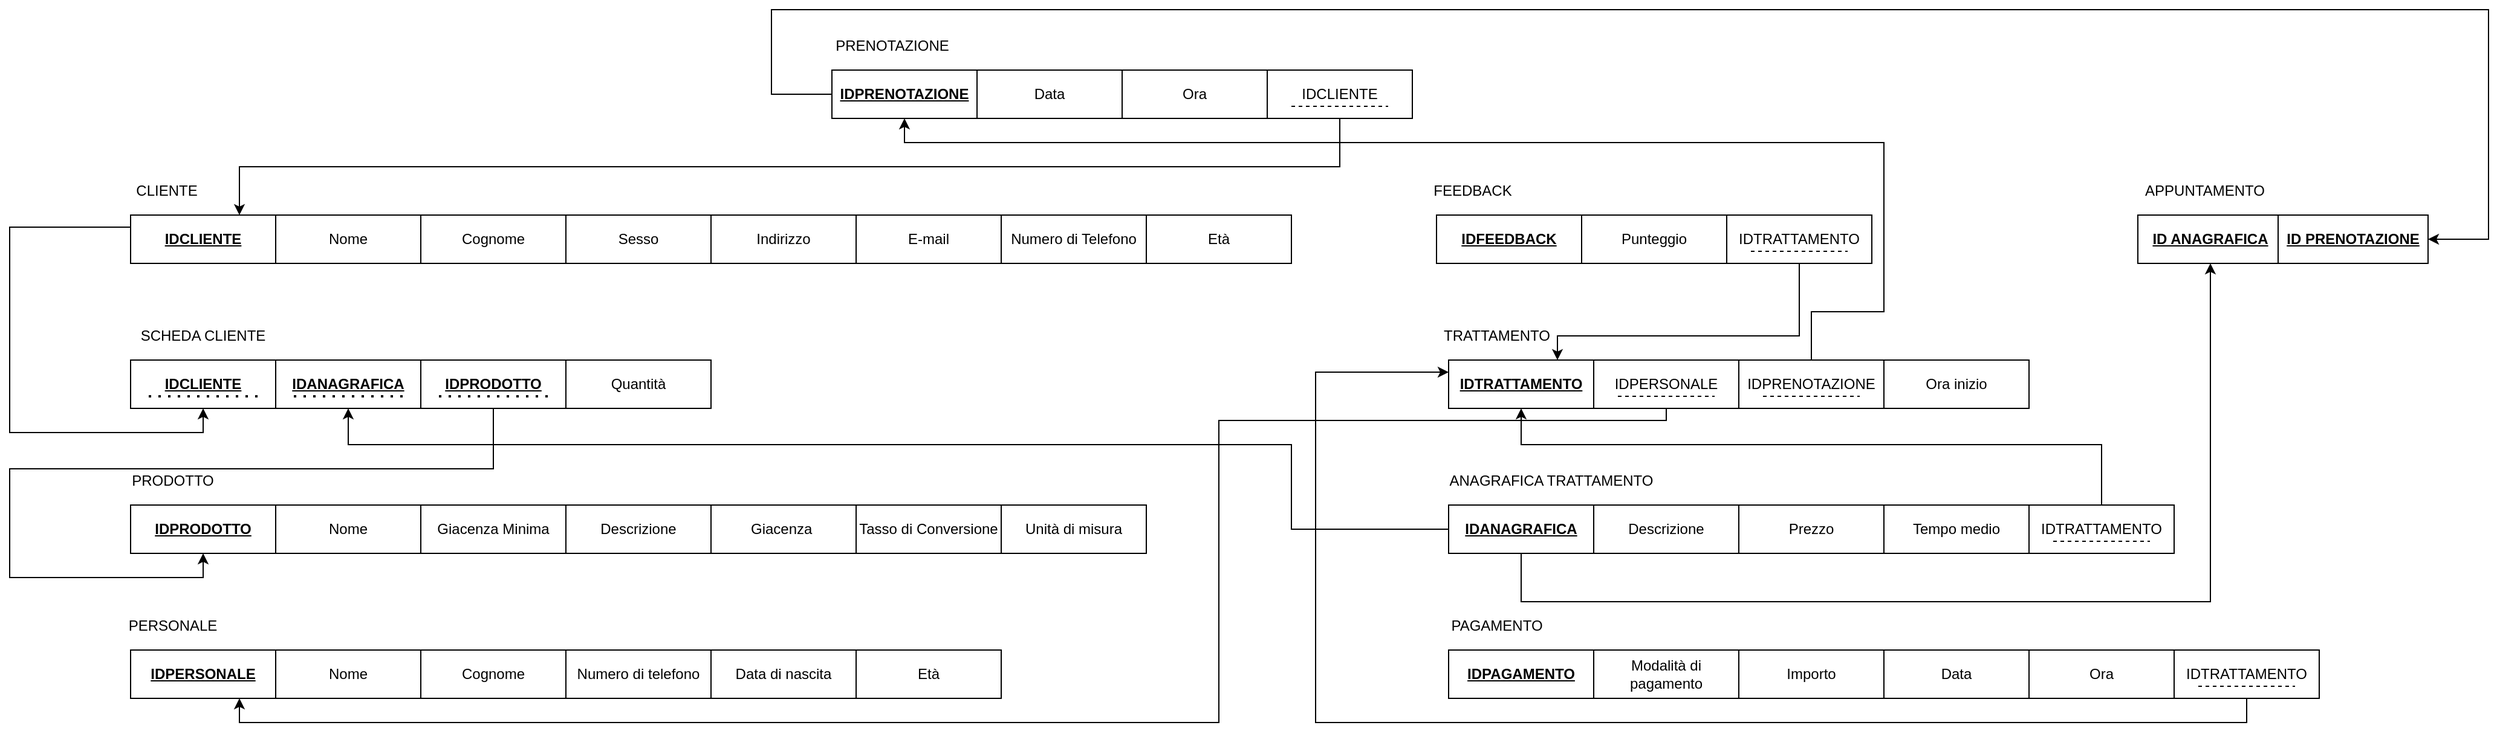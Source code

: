 <mxfile version="13.9.9" type="device"><diagram id="otm5kl1zkYSk6p9YSctr" name="Pagina-1"><mxGraphModel dx="1865" dy="1768" grid="1" gridSize="10" guides="1" tooltips="1" connect="1" arrows="1" fold="1" page="1" pageScale="1" pageWidth="827" pageHeight="1169" math="0" shadow="0"><root><mxCell id="0"/><mxCell id="1" parent="0"/><mxCell id="lD5o59Rpc5ldpFVqjvcu-1" value="&lt;u&gt;&lt;b&gt;IDCLIENTE&lt;/b&gt;&lt;/u&gt;" style="rounded=0;whiteSpace=wrap;html=1;" parent="1" vertex="1"><mxGeometry x="80" y="160" width="120" height="40" as="geometry"/></mxCell><mxCell id="lD5o59Rpc5ldpFVqjvcu-2" value="Nome" style="rounded=0;whiteSpace=wrap;html=1;" parent="1" vertex="1"><mxGeometry x="200" y="160" width="120" height="40" as="geometry"/></mxCell><mxCell id="lD5o59Rpc5ldpFVqjvcu-3" value="Cognome" style="rounded=0;whiteSpace=wrap;html=1;" parent="1" vertex="1"><mxGeometry x="320" y="160" width="120" height="40" as="geometry"/></mxCell><mxCell id="lD5o59Rpc5ldpFVqjvcu-4" value="Sesso" style="rounded=0;whiteSpace=wrap;html=1;" parent="1" vertex="1"><mxGeometry x="440" y="160" width="120" height="40" as="geometry"/></mxCell><mxCell id="lD5o59Rpc5ldpFVqjvcu-5" value="&lt;b&gt;&lt;u&gt;IDCLIENTE&lt;/u&gt;&lt;/b&gt;" style="rounded=0;whiteSpace=wrap;html=1;" parent="1" vertex="1"><mxGeometry x="80" y="280" width="120" height="40" as="geometry"/></mxCell><mxCell id="lD5o59Rpc5ldpFVqjvcu-6" value="&lt;b&gt;&lt;u&gt;IDANAGRAFICA&lt;/u&gt;&lt;/b&gt;" style="rounded=0;whiteSpace=wrap;html=1;" parent="1" vertex="1"><mxGeometry x="200" y="280" width="120" height="40" as="geometry"/></mxCell><mxCell id="lD5o59Rpc5ldpFVqjvcu-7" value="&lt;u&gt;&lt;b&gt;IDPRODOTTO&lt;/b&gt;&lt;/u&gt;" style="rounded=0;whiteSpace=wrap;html=1;" parent="1" vertex="1"><mxGeometry x="320" y="280" width="120" height="40" as="geometry"/></mxCell><mxCell id="lD5o59Rpc5ldpFVqjvcu-8" value="Quantità" style="rounded=0;whiteSpace=wrap;html=1;" parent="1" vertex="1"><mxGeometry x="440" y="280" width="120" height="40" as="geometry"/></mxCell><mxCell id="lD5o59Rpc5ldpFVqjvcu-9" value="&lt;b&gt;&lt;u&gt;IDPRODOTTO&lt;/u&gt;&lt;/b&gt;" style="rounded=0;whiteSpace=wrap;html=1;" parent="1" vertex="1"><mxGeometry x="80" y="400" width="120" height="40" as="geometry"/></mxCell><mxCell id="lD5o59Rpc5ldpFVqjvcu-10" value="Nome" style="rounded=0;whiteSpace=wrap;html=1;" parent="1" vertex="1"><mxGeometry x="200" y="400" width="120" height="40" as="geometry"/></mxCell><mxCell id="lD5o59Rpc5ldpFVqjvcu-11" value="Giacenza Minima" style="rounded=0;whiteSpace=wrap;html=1;" parent="1" vertex="1"><mxGeometry x="320" y="400" width="120" height="40" as="geometry"/></mxCell><mxCell id="lD5o59Rpc5ldpFVqjvcu-12" value="Descrizione" style="rounded=0;whiteSpace=wrap;html=1;" parent="1" vertex="1"><mxGeometry x="440" y="400" width="120" height="40" as="geometry"/></mxCell><mxCell id="lD5o59Rpc5ldpFVqjvcu-25" value="&lt;b&gt;&lt;u&gt;IDPERSONALE&lt;/u&gt;&lt;/b&gt;" style="rounded=0;whiteSpace=wrap;html=1;" parent="1" vertex="1"><mxGeometry x="80" y="520" width="120" height="40" as="geometry"/></mxCell><mxCell id="lD5o59Rpc5ldpFVqjvcu-26" value="Nome" style="rounded=0;whiteSpace=wrap;html=1;" parent="1" vertex="1"><mxGeometry x="200" y="520" width="120" height="40" as="geometry"/></mxCell><mxCell id="lD5o59Rpc5ldpFVqjvcu-27" value="Cognome" style="rounded=0;whiteSpace=wrap;html=1;" parent="1" vertex="1"><mxGeometry x="320" y="520" width="120" height="40" as="geometry"/></mxCell><mxCell id="lD5o59Rpc5ldpFVqjvcu-28" value="Numero di telefono" style="rounded=0;whiteSpace=wrap;html=1;" parent="1" vertex="1"><mxGeometry x="440" y="520" width="120" height="40" as="geometry"/></mxCell><mxCell id="lD5o59Rpc5ldpFVqjvcu-29" value="&lt;b&gt;&lt;u&gt;IDTRATTAMENTO&lt;/u&gt;&lt;/b&gt;" style="rounded=0;whiteSpace=wrap;html=1;" parent="1" vertex="1"><mxGeometry x="1170" y="280" width="120" height="40" as="geometry"/></mxCell><mxCell id="G5dLdRmxOWdn9VLJEOxQ-10" style="edgeStyle=orthogonalEdgeStyle;rounded=0;orthogonalLoop=1;jettySize=auto;html=1;entryX=0.75;entryY=1;entryDx=0;entryDy=0;exitX=0.5;exitY=1;exitDx=0;exitDy=0;" parent="1" source="lD5o59Rpc5ldpFVqjvcu-30" target="lD5o59Rpc5ldpFVqjvcu-25" edge="1"><mxGeometry relative="1" as="geometry"><mxPoint x="1350" y="320" as="sourcePoint"/><Array as="points"><mxPoint x="1350" y="330"/><mxPoint x="980" y="330"/><mxPoint x="980" y="580"/><mxPoint x="170" y="580"/></Array></mxGeometry></mxCell><mxCell id="lD5o59Rpc5ldpFVqjvcu-30" value="IDPERSONALE" style="rounded=0;whiteSpace=wrap;html=1;" parent="1" vertex="1"><mxGeometry x="1290" y="280" width="120" height="40" as="geometry"/></mxCell><mxCell id="G5dLdRmxOWdn9VLJEOxQ-13" style="edgeStyle=orthogonalEdgeStyle;rounded=0;orthogonalLoop=1;jettySize=auto;html=1;entryX=0.5;entryY=1;entryDx=0;entryDy=0;exitX=0.5;exitY=0;exitDx=0;exitDy=0;exitPerimeter=0;" parent="1" source="lD5o59Rpc5ldpFVqjvcu-32" target="lD5o59Rpc5ldpFVqjvcu-46" edge="1"><mxGeometry relative="1" as="geometry"><Array as="points"><mxPoint x="1470" y="240"/><mxPoint x="1530" y="240"/><mxPoint x="1530" y="100"/><mxPoint x="720" y="100"/></Array></mxGeometry></mxCell><mxCell id="lD5o59Rpc5ldpFVqjvcu-32" value="IDPRENOTAZIONE" style="rounded=0;whiteSpace=wrap;html=1;" parent="1" vertex="1"><mxGeometry x="1410" y="280" width="120" height="40" as="geometry"/></mxCell><mxCell id="lD5o59Rpc5ldpFVqjvcu-33" value="&lt;b&gt;&lt;u&gt;IDANAGRAFICA&lt;/u&gt;&lt;/b&gt;" style="rounded=0;whiteSpace=wrap;html=1;" parent="1" vertex="1"><mxGeometry x="1170" y="400" width="120" height="40" as="geometry"/></mxCell><mxCell id="lD5o59Rpc5ldpFVqjvcu-34" value="Descrizione" style="rounded=0;whiteSpace=wrap;html=1;" parent="1" vertex="1"><mxGeometry x="1290" y="400" width="120" height="40" as="geometry"/></mxCell><mxCell id="lD5o59Rpc5ldpFVqjvcu-35" value="Prezzo" style="rounded=0;whiteSpace=wrap;html=1;" parent="1" vertex="1"><mxGeometry x="1410" y="400" width="120" height="40" as="geometry"/></mxCell><mxCell id="lD5o59Rpc5ldpFVqjvcu-36" value="Tempo medio" style="rounded=0;whiteSpace=wrap;html=1;" parent="1" vertex="1"><mxGeometry x="1530" y="400" width="120" height="40" as="geometry"/></mxCell><mxCell id="lD5o59Rpc5ldpFVqjvcu-37" value="CLIENTE" style="text;html=1;strokeColor=none;fillColor=none;align=center;verticalAlign=middle;whiteSpace=wrap;rounded=0;" parent="1" vertex="1"><mxGeometry x="90" y="130" width="40" height="20" as="geometry"/></mxCell><mxCell id="lD5o59Rpc5ldpFVqjvcu-38" value="SCHEDA CLIENTE" style="text;html=1;strokeColor=none;fillColor=none;align=center;verticalAlign=middle;whiteSpace=wrap;rounded=0;" parent="1" vertex="1"><mxGeometry x="80" y="250" width="120" height="20" as="geometry"/></mxCell><mxCell id="lD5o59Rpc5ldpFVqjvcu-39" value="PRODOTTO" style="text;html=1;strokeColor=none;fillColor=none;align=center;verticalAlign=middle;whiteSpace=wrap;rounded=0;" parent="1" vertex="1"><mxGeometry x="95" y="370" width="40" height="20" as="geometry"/></mxCell><mxCell id="lD5o59Rpc5ldpFVqjvcu-42" value="&lt;u&gt;&lt;b&gt;IDFEEDBACK&lt;/b&gt;&lt;/u&gt;" style="rounded=0;whiteSpace=wrap;html=1;" parent="1" vertex="1"><mxGeometry x="1160" y="160" width="120" height="40" as="geometry"/></mxCell><mxCell id="lD5o59Rpc5ldpFVqjvcu-43" value="Punteggio" style="rounded=0;whiteSpace=wrap;html=1;" parent="1" vertex="1"><mxGeometry x="1280" y="160" width="120" height="40" as="geometry"/></mxCell><mxCell id="lD5o59Rpc5ldpFVqjvcu-46" value="&lt;b&gt;&lt;u&gt;IDPRENOTAZIONE&lt;/u&gt;&lt;/b&gt;" style="rounded=0;whiteSpace=wrap;html=1;" parent="1" vertex="1"><mxGeometry x="660" y="40" width="120" height="40" as="geometry"/></mxCell><mxCell id="lD5o59Rpc5ldpFVqjvcu-47" value="Data" style="rounded=0;whiteSpace=wrap;html=1;" parent="1" vertex="1"><mxGeometry x="780" y="40" width="120" height="40" as="geometry"/></mxCell><mxCell id="lD5o59Rpc5ldpFVqjvcu-48" value="Ora" style="rounded=0;whiteSpace=wrap;html=1;" parent="1" vertex="1"><mxGeometry x="900" y="40" width="120" height="40" as="geometry"/></mxCell><mxCell id="lD5o59Rpc5ldpFVqjvcu-81" style="edgeStyle=orthogonalEdgeStyle;rounded=0;orthogonalLoop=1;jettySize=auto;html=1;exitX=0.5;exitY=1;exitDx=0;exitDy=0;entryX=0.75;entryY=0;entryDx=0;entryDy=0;" parent="1" source="lD5o59Rpc5ldpFVqjvcu-49" target="lD5o59Rpc5ldpFVqjvcu-1" edge="1"><mxGeometry relative="1" as="geometry"/></mxCell><mxCell id="lD5o59Rpc5ldpFVqjvcu-49" value="IDCLIENTE" style="rounded=0;whiteSpace=wrap;html=1;" parent="1" vertex="1"><mxGeometry x="1020" y="40" width="120" height="40" as="geometry"/></mxCell><mxCell id="lD5o59Rpc5ldpFVqjvcu-50" value="FEEDBACK" style="text;html=1;strokeColor=none;fillColor=none;align=center;verticalAlign=middle;whiteSpace=wrap;rounded=0;" parent="1" vertex="1"><mxGeometry x="1170" y="130" width="40" height="20" as="geometry"/></mxCell><mxCell id="lD5o59Rpc5ldpFVqjvcu-52" value="PRENOTAZIONE" style="text;html=1;strokeColor=none;fillColor=none;align=center;verticalAlign=middle;whiteSpace=wrap;rounded=0;" parent="1" vertex="1"><mxGeometry x="690" y="10" width="40" height="20" as="geometry"/></mxCell><mxCell id="lD5o59Rpc5ldpFVqjvcu-53" value="TRATTAMENTO" style="text;html=1;strokeColor=none;fillColor=none;align=center;verticalAlign=middle;whiteSpace=wrap;rounded=0;" parent="1" vertex="1"><mxGeometry x="1190" y="250" width="40" height="20" as="geometry"/></mxCell><mxCell id="lD5o59Rpc5ldpFVqjvcu-54" value="PERSONALE" style="text;html=1;strokeColor=none;fillColor=none;align=center;verticalAlign=middle;whiteSpace=wrap;rounded=0;" parent="1" vertex="1"><mxGeometry x="95" y="490" width="40" height="20" as="geometry"/></mxCell><mxCell id="lD5o59Rpc5ldpFVqjvcu-56" value="ANAGRAFICA TRATTAMENTO" style="text;html=1;strokeColor=none;fillColor=none;align=center;verticalAlign=middle;whiteSpace=wrap;rounded=0;" parent="1" vertex="1"><mxGeometry x="1160" y="370" width="190" height="20" as="geometry"/></mxCell><mxCell id="lD5o59Rpc5ldpFVqjvcu-57" value="&lt;b&gt;&lt;u&gt;IDPAGAMENTO&lt;/u&gt;&lt;/b&gt;" style="rounded=0;whiteSpace=wrap;html=1;" parent="1" vertex="1"><mxGeometry x="1170" y="520" width="120" height="40" as="geometry"/></mxCell><mxCell id="lD5o59Rpc5ldpFVqjvcu-58" value="Modalità di pagamento" style="rounded=0;whiteSpace=wrap;html=1;" parent="1" vertex="1"><mxGeometry x="1290" y="520" width="120" height="40" as="geometry"/></mxCell><mxCell id="lD5o59Rpc5ldpFVqjvcu-59" value="Importo" style="rounded=0;whiteSpace=wrap;html=1;" parent="1" vertex="1"><mxGeometry x="1410" y="520" width="120" height="40" as="geometry"/></mxCell><mxCell id="lD5o59Rpc5ldpFVqjvcu-60" value="Data" style="rounded=0;whiteSpace=wrap;html=1;" parent="1" vertex="1"><mxGeometry x="1530" y="520" width="120" height="40" as="geometry"/></mxCell><mxCell id="lD5o59Rpc5ldpFVqjvcu-61" value="PAGAMENTO" style="text;html=1;strokeColor=none;fillColor=none;align=center;verticalAlign=middle;whiteSpace=wrap;rounded=0;" parent="1" vertex="1"><mxGeometry x="1160" y="490" width="100" height="20" as="geometry"/></mxCell><mxCell id="lD5o59Rpc5ldpFVqjvcu-62" value="Indirizzo" style="rounded=0;whiteSpace=wrap;html=1;" parent="1" vertex="1"><mxGeometry x="560" y="160" width="120" height="40" as="geometry"/></mxCell><mxCell id="lD5o59Rpc5ldpFVqjvcu-63" value="E-mail" style="rounded=0;whiteSpace=wrap;html=1;" parent="1" vertex="1"><mxGeometry x="680" y="160" width="120" height="40" as="geometry"/></mxCell><mxCell id="lD5o59Rpc5ldpFVqjvcu-64" value="Numero di Telefono" style="rounded=0;whiteSpace=wrap;html=1;" parent="1" vertex="1"><mxGeometry x="800" y="160" width="120" height="40" as="geometry"/></mxCell><mxCell id="lD5o59Rpc5ldpFVqjvcu-65" value="Età" style="rounded=0;whiteSpace=wrap;html=1;" parent="1" vertex="1"><mxGeometry x="920" y="160" width="120" height="40" as="geometry"/></mxCell><mxCell id="G5dLdRmxOWdn9VLJEOxQ-18" style="edgeStyle=orthogonalEdgeStyle;rounded=0;orthogonalLoop=1;jettySize=auto;html=1;entryX=0.75;entryY=0;entryDx=0;entryDy=0;" parent="1" source="lD5o59Rpc5ldpFVqjvcu-66" target="lD5o59Rpc5ldpFVqjvcu-29" edge="1"><mxGeometry relative="1" as="geometry"><Array as="points"><mxPoint x="1460" y="260"/><mxPoint x="1260" y="260"/></Array></mxGeometry></mxCell><mxCell id="lD5o59Rpc5ldpFVqjvcu-66" value="IDTRATTAMENTO" style="rounded=0;whiteSpace=wrap;html=1;" parent="1" vertex="1"><mxGeometry x="1400" y="160" width="120" height="40" as="geometry"/></mxCell><mxCell id="lD5o59Rpc5ldpFVqjvcu-68" value="Data di nascita" style="rounded=0;whiteSpace=wrap;html=1;" parent="1" vertex="1"><mxGeometry x="560" y="520" width="120" height="40" as="geometry"/></mxCell><mxCell id="lD5o59Rpc5ldpFVqjvcu-69" value="Età" style="rounded=0;whiteSpace=wrap;html=1;" parent="1" vertex="1"><mxGeometry x="680" y="520" width="120" height="40" as="geometry"/></mxCell><mxCell id="lD5o59Rpc5ldpFVqjvcu-70" value="Ora" style="rounded=0;whiteSpace=wrap;html=1;" parent="1" vertex="1"><mxGeometry x="1650" y="520" width="120" height="40" as="geometry"/></mxCell><mxCell id="lD5o59Rpc5ldpFVqjvcu-78" value="" style="endArrow=none;dashed=1;html=1;" parent="1" edge="1"><mxGeometry width="50" height="50" relative="1" as="geometry"><mxPoint x="1420" y="190" as="sourcePoint"/><mxPoint x="1500" y="190" as="targetPoint"/></mxGeometry></mxCell><mxCell id="lD5o59Rpc5ldpFVqjvcu-79" value="" style="endArrow=none;dashed=1;html=1;" parent="1" edge="1"><mxGeometry width="50" height="50" relative="1" as="geometry"><mxPoint x="1040" y="70" as="sourcePoint"/><mxPoint x="1120" y="70" as="targetPoint"/></mxGeometry></mxCell><mxCell id="lD5o59Rpc5ldpFVqjvcu-84" value="" style="endArrow=none;dashed=1;html=1;" parent="1" edge="1"><mxGeometry width="50" height="50" relative="1" as="geometry"><mxPoint x="1310" y="310" as="sourcePoint"/><mxPoint x="1390" y="310" as="targetPoint"/></mxGeometry></mxCell><mxCell id="lD5o59Rpc5ldpFVqjvcu-86" value="" style="endArrow=none;dashed=1;html=1;" parent="1" edge="1"><mxGeometry width="50" height="50" relative="1" as="geometry"><mxPoint x="1430" y="310" as="sourcePoint"/><mxPoint x="1510" y="310" as="targetPoint"/></mxGeometry></mxCell><mxCell id="G5dLdRmxOWdn9VLJEOxQ-1" value="Giacenza&amp;nbsp;" style="rounded=0;whiteSpace=wrap;html=1;" parent="1" vertex="1"><mxGeometry x="560" y="400" width="120" height="40" as="geometry"/></mxCell><mxCell id="G5dLdRmxOWdn9VLJEOxQ-2" value="Tasso di Conversione" style="rounded=0;whiteSpace=wrap;html=1;" parent="1" vertex="1"><mxGeometry x="680" y="400" width="120" height="40" as="geometry"/></mxCell><mxCell id="G5dLdRmxOWdn9VLJEOxQ-3" value="Unità di misura" style="rounded=0;whiteSpace=wrap;html=1;" parent="1" vertex="1"><mxGeometry x="800" y="400" width="120" height="40" as="geometry"/></mxCell><mxCell id="G5dLdRmxOWdn9VLJEOxQ-4" value="Ora inizio" style="rounded=0;whiteSpace=wrap;html=1;" parent="1" vertex="1"><mxGeometry x="1530" y="280" width="120" height="40" as="geometry"/></mxCell><mxCell id="G5dLdRmxOWdn9VLJEOxQ-14" style="edgeStyle=orthogonalEdgeStyle;rounded=0;orthogonalLoop=1;jettySize=auto;html=1;entryX=0.5;entryY=1;entryDx=0;entryDy=0;" parent="1" source="G5dLdRmxOWdn9VLJEOxQ-5" target="lD5o59Rpc5ldpFVqjvcu-29" edge="1"><mxGeometry relative="1" as="geometry"><mxPoint x="1320" y="360" as="targetPoint"/><Array as="points"><mxPoint x="1710" y="350"/><mxPoint x="1230" y="350"/></Array></mxGeometry></mxCell><mxCell id="G5dLdRmxOWdn9VLJEOxQ-5" value="IDTRATTAMENTO" style="rounded=0;whiteSpace=wrap;html=1;" parent="1" vertex="1"><mxGeometry x="1650" y="400" width="120" height="40" as="geometry"/></mxCell><mxCell id="G5dLdRmxOWdn9VLJEOxQ-6" value="" style="endArrow=none;dashed=1;html=1;" parent="1" edge="1"><mxGeometry width="50" height="50" relative="1" as="geometry"><mxPoint x="1670" y="430" as="sourcePoint"/><mxPoint x="1750" y="430" as="targetPoint"/></mxGeometry></mxCell><mxCell id="G5dLdRmxOWdn9VLJEOxQ-17" style="edgeStyle=orthogonalEdgeStyle;rounded=0;orthogonalLoop=1;jettySize=auto;html=1;entryX=0;entryY=0.25;entryDx=0;entryDy=0;" parent="1" source="G5dLdRmxOWdn9VLJEOxQ-15" target="lD5o59Rpc5ldpFVqjvcu-29" edge="1"><mxGeometry relative="1" as="geometry"><Array as="points"><mxPoint x="1830" y="580"/><mxPoint x="1060" y="580"/><mxPoint x="1060" y="290"/></Array></mxGeometry></mxCell><mxCell id="G5dLdRmxOWdn9VLJEOxQ-15" value="IDTRATTAMENTO" style="rounded=0;whiteSpace=wrap;html=1;" parent="1" vertex="1"><mxGeometry x="1770" y="520" width="120" height="40" as="geometry"/></mxCell><mxCell id="G5dLdRmxOWdn9VLJEOxQ-16" value="" style="endArrow=none;dashed=1;html=1;" parent="1" edge="1"><mxGeometry width="50" height="50" relative="1" as="geometry"><mxPoint x="1790" y="550" as="sourcePoint"/><mxPoint x="1870" y="550" as="targetPoint"/></mxGeometry></mxCell><mxCell id="EYcG5IJMPCfyEnekBRWS-2" value="&lt;u&gt;&lt;b&gt;ID ANAGRAFICA&lt;/b&gt;&lt;/u&gt;" style="rounded=0;whiteSpace=wrap;html=1;" parent="1" vertex="1"><mxGeometry x="1740" y="160" width="120" height="40" as="geometry"/></mxCell><mxCell id="EYcG5IJMPCfyEnekBRWS-3" value="&lt;u&gt;&lt;b&gt;ID PRENOTAZIONE&lt;/b&gt;&lt;/u&gt;" style="rounded=0;whiteSpace=wrap;html=1;" parent="1" vertex="1"><mxGeometry x="1856" y="160" width="124" height="40" as="geometry"/></mxCell><mxCell id="EYcG5IJMPCfyEnekBRWS-4" value="APPUNTAMENTO" style="text;html=1;align=center;verticalAlign=middle;resizable=0;points=[];autosize=1;" parent="1" vertex="1"><mxGeometry x="1740" y="130" width="110" height="20" as="geometry"/></mxCell><mxCell id="EYcG5IJMPCfyEnekBRWS-5" value="" style="endArrow=classic;html=1;edgeStyle=orthogonalEdgeStyle;rounded=0;exitX=0;exitY=0.5;exitDx=0;exitDy=0;entryX=1;entryY=0.5;entryDx=0;entryDy=0;" parent="1" source="lD5o59Rpc5ldpFVqjvcu-46" target="EYcG5IJMPCfyEnekBRWS-3" edge="1"><mxGeometry width="50" height="50" relative="1" as="geometry"><mxPoint x="540" y="30" as="sourcePoint"/><mxPoint x="1930" y="-10" as="targetPoint"/><Array as="points"><mxPoint x="610" y="60"/><mxPoint x="610" y="-10"/><mxPoint x="2030" y="-10"/><mxPoint x="2030" y="180"/></Array></mxGeometry></mxCell><mxCell id="EYcG5IJMPCfyEnekBRWS-7" value="" style="endArrow=classic;html=1;rounded=0;edgeStyle=orthogonalEdgeStyle;entryX=0.5;entryY=1;entryDx=0;entryDy=0;exitX=0.5;exitY=1;exitDx=0;exitDy=0;" parent="1" source="lD5o59Rpc5ldpFVqjvcu-33" target="EYcG5IJMPCfyEnekBRWS-2" edge="1"><mxGeometry width="50" height="50" relative="1" as="geometry"><mxPoint x="1640" y="220" as="sourcePoint"/><mxPoint x="1670" y="180" as="targetPoint"/><Array as="points"><mxPoint x="1230" y="480"/><mxPoint x="1800" y="480"/></Array></mxGeometry></mxCell><mxCell id="twgdW8Cn8wTOwZXllhrW-2" value="" style="endArrow=none;dashed=1;html=1;dashPattern=1 3;strokeWidth=2;" edge="1" parent="1"><mxGeometry width="50" height="50" relative="1" as="geometry"><mxPoint x="95" y="310" as="sourcePoint"/><mxPoint x="185" y="310" as="targetPoint"/></mxGeometry></mxCell><mxCell id="twgdW8Cn8wTOwZXllhrW-3" value="" style="endArrow=none;dashed=1;html=1;dashPattern=1 3;strokeWidth=2;" edge="1" parent="1"><mxGeometry width="50" height="50" relative="1" as="geometry"><mxPoint x="215" y="310" as="sourcePoint"/><mxPoint x="305" y="310" as="targetPoint"/></mxGeometry></mxCell><mxCell id="twgdW8Cn8wTOwZXllhrW-4" value="" style="endArrow=none;dashed=1;html=1;dashPattern=1 3;strokeWidth=2;" edge="1" parent="1"><mxGeometry width="50" height="50" relative="1" as="geometry"><mxPoint x="335" y="310" as="sourcePoint"/><mxPoint x="425" y="310" as="targetPoint"/></mxGeometry></mxCell><mxCell id="twgdW8Cn8wTOwZXllhrW-6" value="" style="endArrow=classic;html=1;rounded=0;edgeStyle=orthogonalEdgeStyle;exitX=0;exitY=0.25;exitDx=0;exitDy=0;" edge="1" parent="1" source="lD5o59Rpc5ldpFVqjvcu-1"><mxGeometry width="50" height="50" relative="1" as="geometry"><mxPoint x="-20" y="420" as="sourcePoint"/><mxPoint x="140" y="320" as="targetPoint"/><Array as="points"><mxPoint x="-20" y="170"/><mxPoint x="-20" y="340"/><mxPoint x="140" y="340"/></Array></mxGeometry></mxCell><mxCell id="twgdW8Cn8wTOwZXllhrW-8" value="" style="endArrow=classic;html=1;rounded=0;edgeStyle=orthogonalEdgeStyle;entryX=0.5;entryY=1;entryDx=0;entryDy=0;exitX=0;exitY=0.5;exitDx=0;exitDy=0;" edge="1" parent="1" source="lD5o59Rpc5ldpFVqjvcu-33" target="lD5o59Rpc5ldpFVqjvcu-6"><mxGeometry width="50" height="50" relative="1" as="geometry"><mxPoint x="900" y="320" as="sourcePoint"/><mxPoint x="270" y="350" as="targetPoint"/><Array as="points"><mxPoint x="1040" y="420"/><mxPoint x="1040" y="350"/><mxPoint x="260" y="350"/></Array></mxGeometry></mxCell><mxCell id="twgdW8Cn8wTOwZXllhrW-9" value="" style="endArrow=classic;html=1;rounded=0;edgeStyle=orthogonalEdgeStyle;exitX=0.5;exitY=1;exitDx=0;exitDy=0;entryX=0.5;entryY=1;entryDx=0;entryDy=0;" edge="1" parent="1" source="lD5o59Rpc5ldpFVqjvcu-7" target="lD5o59Rpc5ldpFVqjvcu-9"><mxGeometry width="50" height="50" relative="1" as="geometry"><mxPoint x="-30" y="460" as="sourcePoint"/><mxPoint x="30" y="610" as="targetPoint"/><Array as="points"><mxPoint x="380" y="370"/><mxPoint x="-20" y="370"/><mxPoint x="-20" y="460"/><mxPoint x="140" y="460"/></Array></mxGeometry></mxCell></root></mxGraphModel></diagram></mxfile>